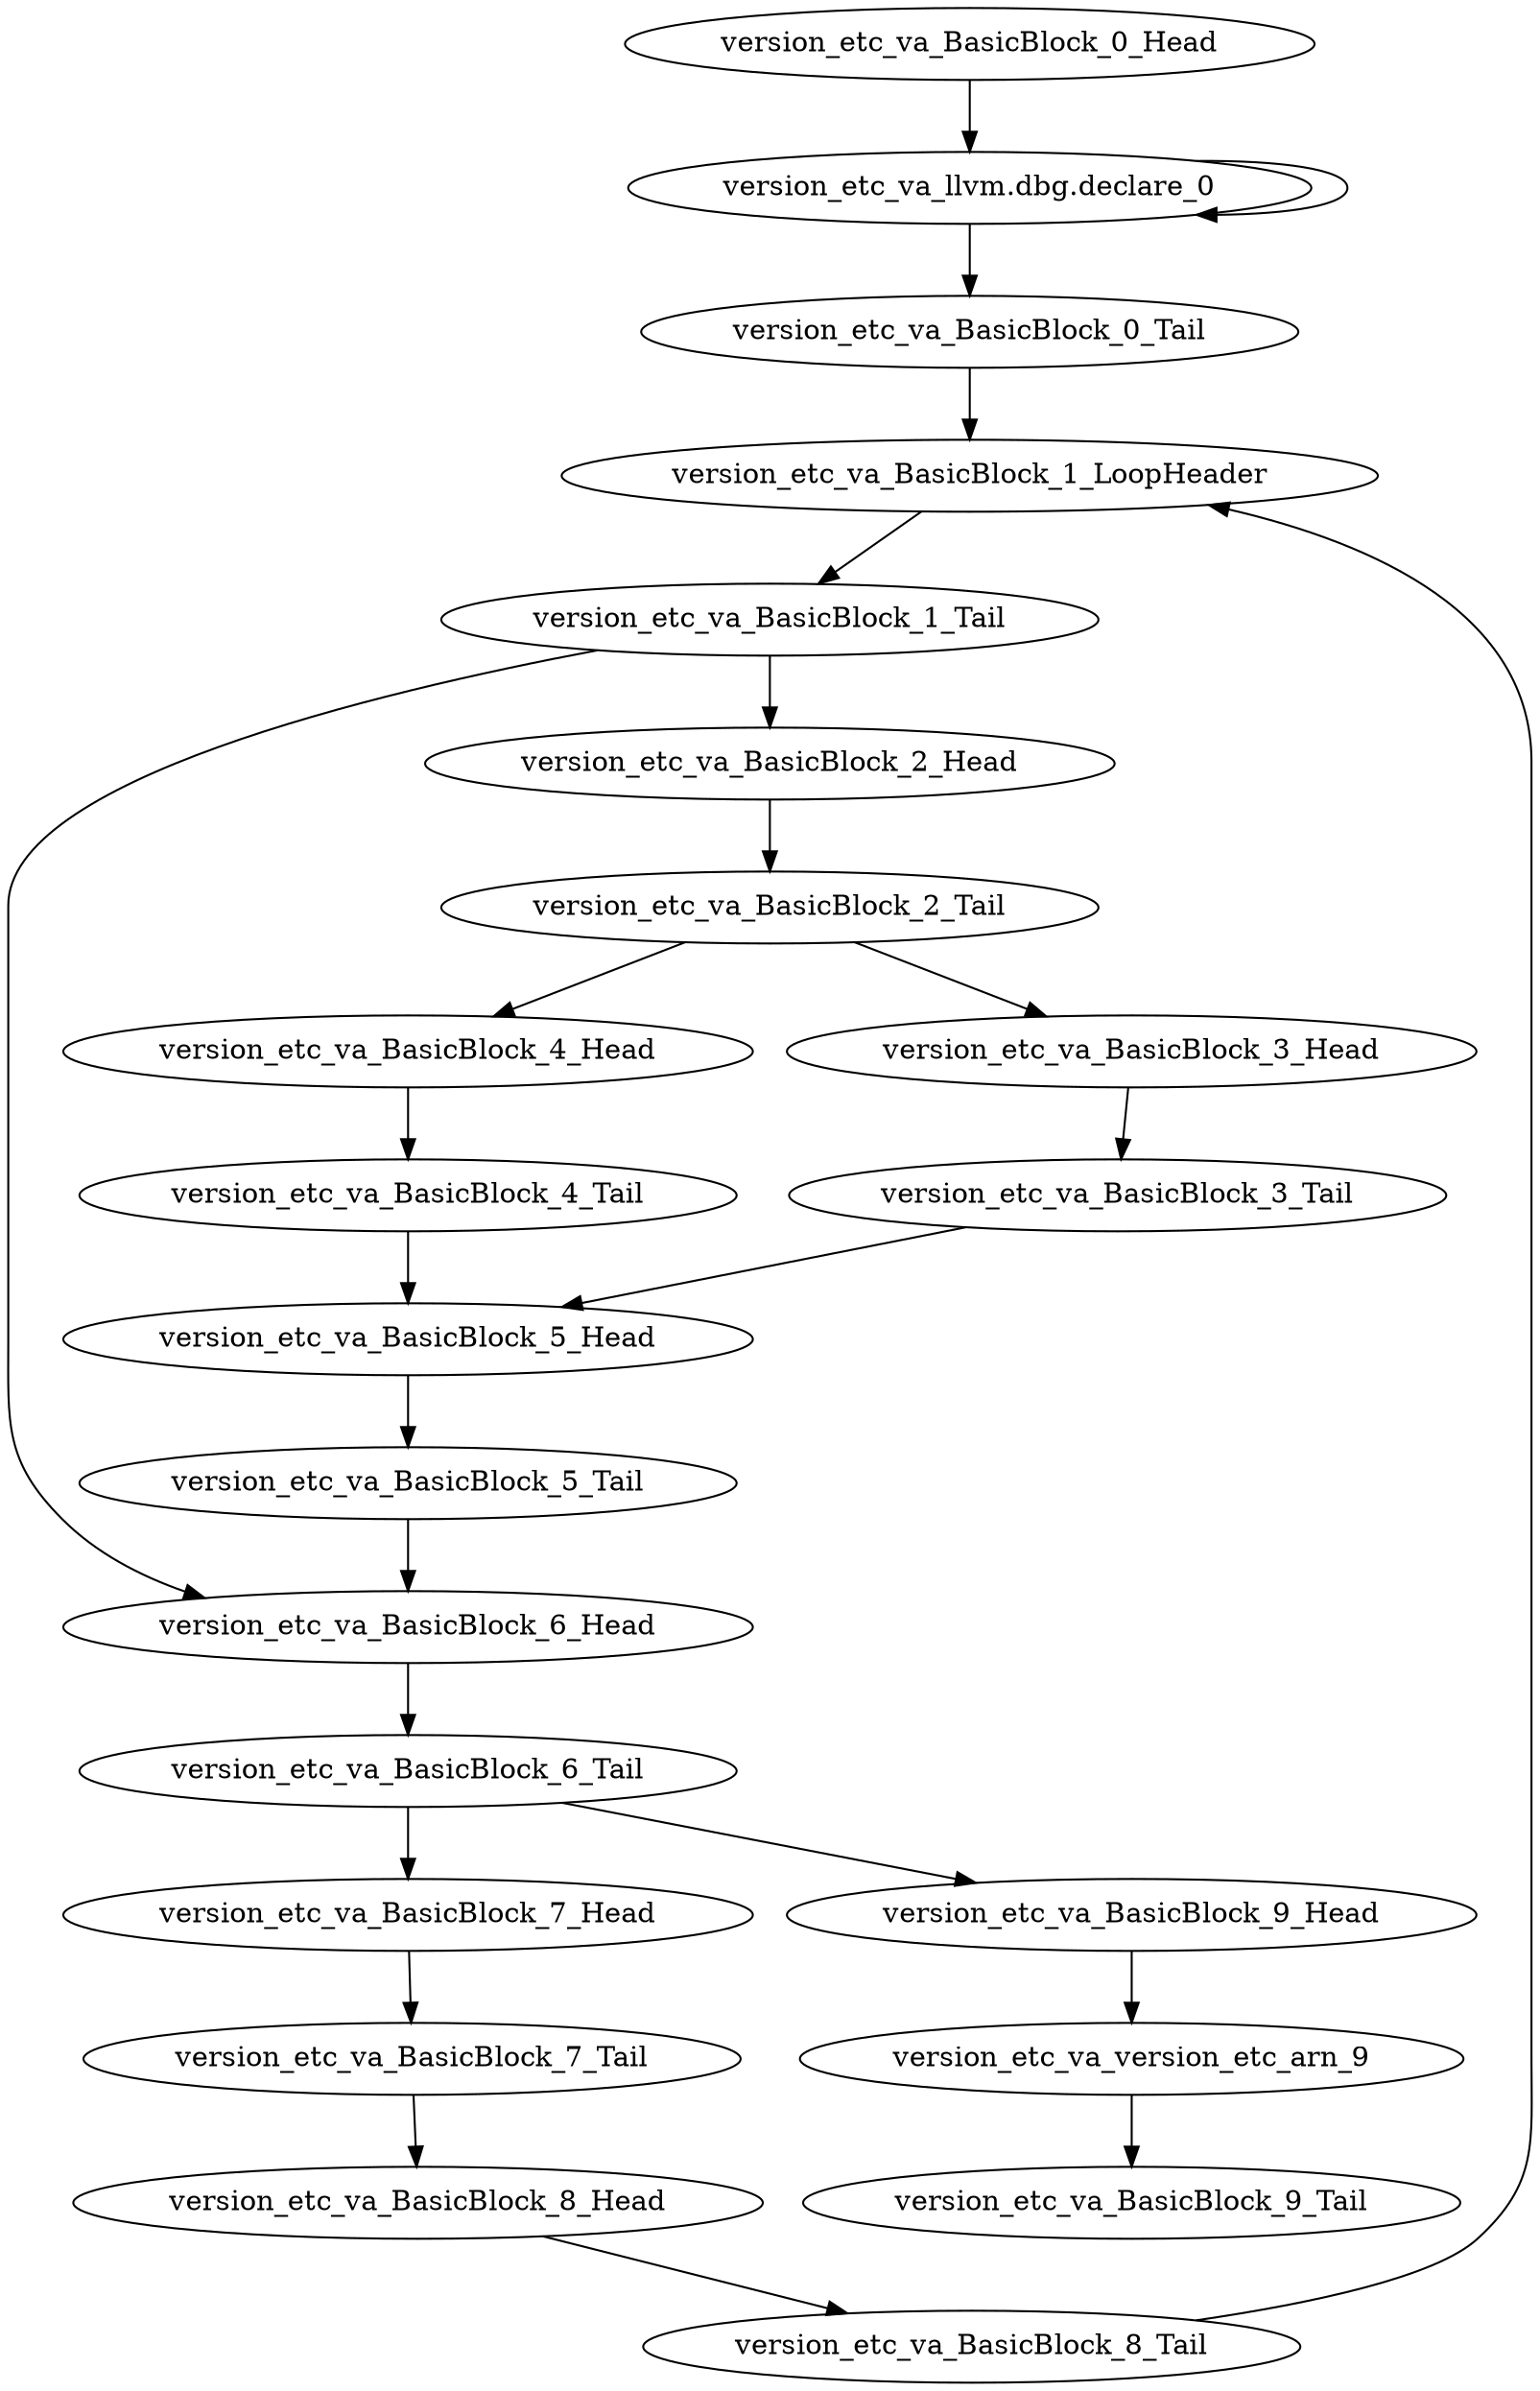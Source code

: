 digraph G {
    "version_etc_va_BasicBlock_0_Tail" -> "version_etc_va_BasicBlock_1_LoopHeader"
    "version_etc_va_llvm.dbg.declare_0" -> "version_etc_va_BasicBlock_0_Tail"
    "version_etc_va_llvm.dbg.declare_0" -> "version_etc_va_llvm.dbg.declare_0"
    "version_etc_va_BasicBlock_8_Head" -> "version_etc_va_BasicBlock_8_Tail"
    "version_etc_va_BasicBlock_2_Tail" -> "version_etc_va_BasicBlock_4_Head"
    "version_etc_va_BasicBlock_2_Tail" -> "version_etc_va_BasicBlock_3_Head"
    "version_etc_va_BasicBlock_5_Tail" -> "version_etc_va_BasicBlock_6_Head"
    "version_etc_va_BasicBlock_2_Head" -> "version_etc_va_BasicBlock_2_Tail"
    "version_etc_va_BasicBlock_5_Head" -> "version_etc_va_BasicBlock_5_Tail"
    "version_etc_va_BasicBlock_7_Tail" -> "version_etc_va_BasicBlock_8_Head"
    "version_etc_va_BasicBlock_8_Tail" -> "version_etc_va_BasicBlock_1_LoopHeader"
    "version_etc_va_BasicBlock_6_Head" -> "version_etc_va_BasicBlock_6_Tail"
    "version_etc_va_BasicBlock_4_Tail" -> "version_etc_va_BasicBlock_5_Head"
    "version_etc_va_BasicBlock_1_Tail" -> "version_etc_va_BasicBlock_2_Head"
    "version_etc_va_BasicBlock_1_Tail" -> "version_etc_va_BasicBlock_6_Head"
    "version_etc_va_BasicBlock_3_Tail" -> "version_etc_va_BasicBlock_5_Head"
    "version_etc_va_BasicBlock_4_Head" -> "version_etc_va_BasicBlock_4_Tail"
    "version_etc_va_BasicBlock_7_Head" -> "version_etc_va_BasicBlock_7_Tail"
    "version_etc_va_BasicBlock_3_Head" -> "version_etc_va_BasicBlock_3_Tail"
    "version_etc_va_version_etc_arn_9" -> "version_etc_va_BasicBlock_9_Tail"
    "version_etc_va_BasicBlock_1_LoopHeader" -> "version_etc_va_BasicBlock_1_Tail"
    "version_etc_va_BasicBlock_9_Head" -> "version_etc_va_version_etc_arn_9"
    "version_etc_va_BasicBlock_0_Head" -> "version_etc_va_llvm.dbg.declare_0"
    "version_etc_va_BasicBlock_6_Tail" -> "version_etc_va_BasicBlock_7_Head"
    "version_etc_va_BasicBlock_6_Tail" -> "version_etc_va_BasicBlock_9_Head"
}
